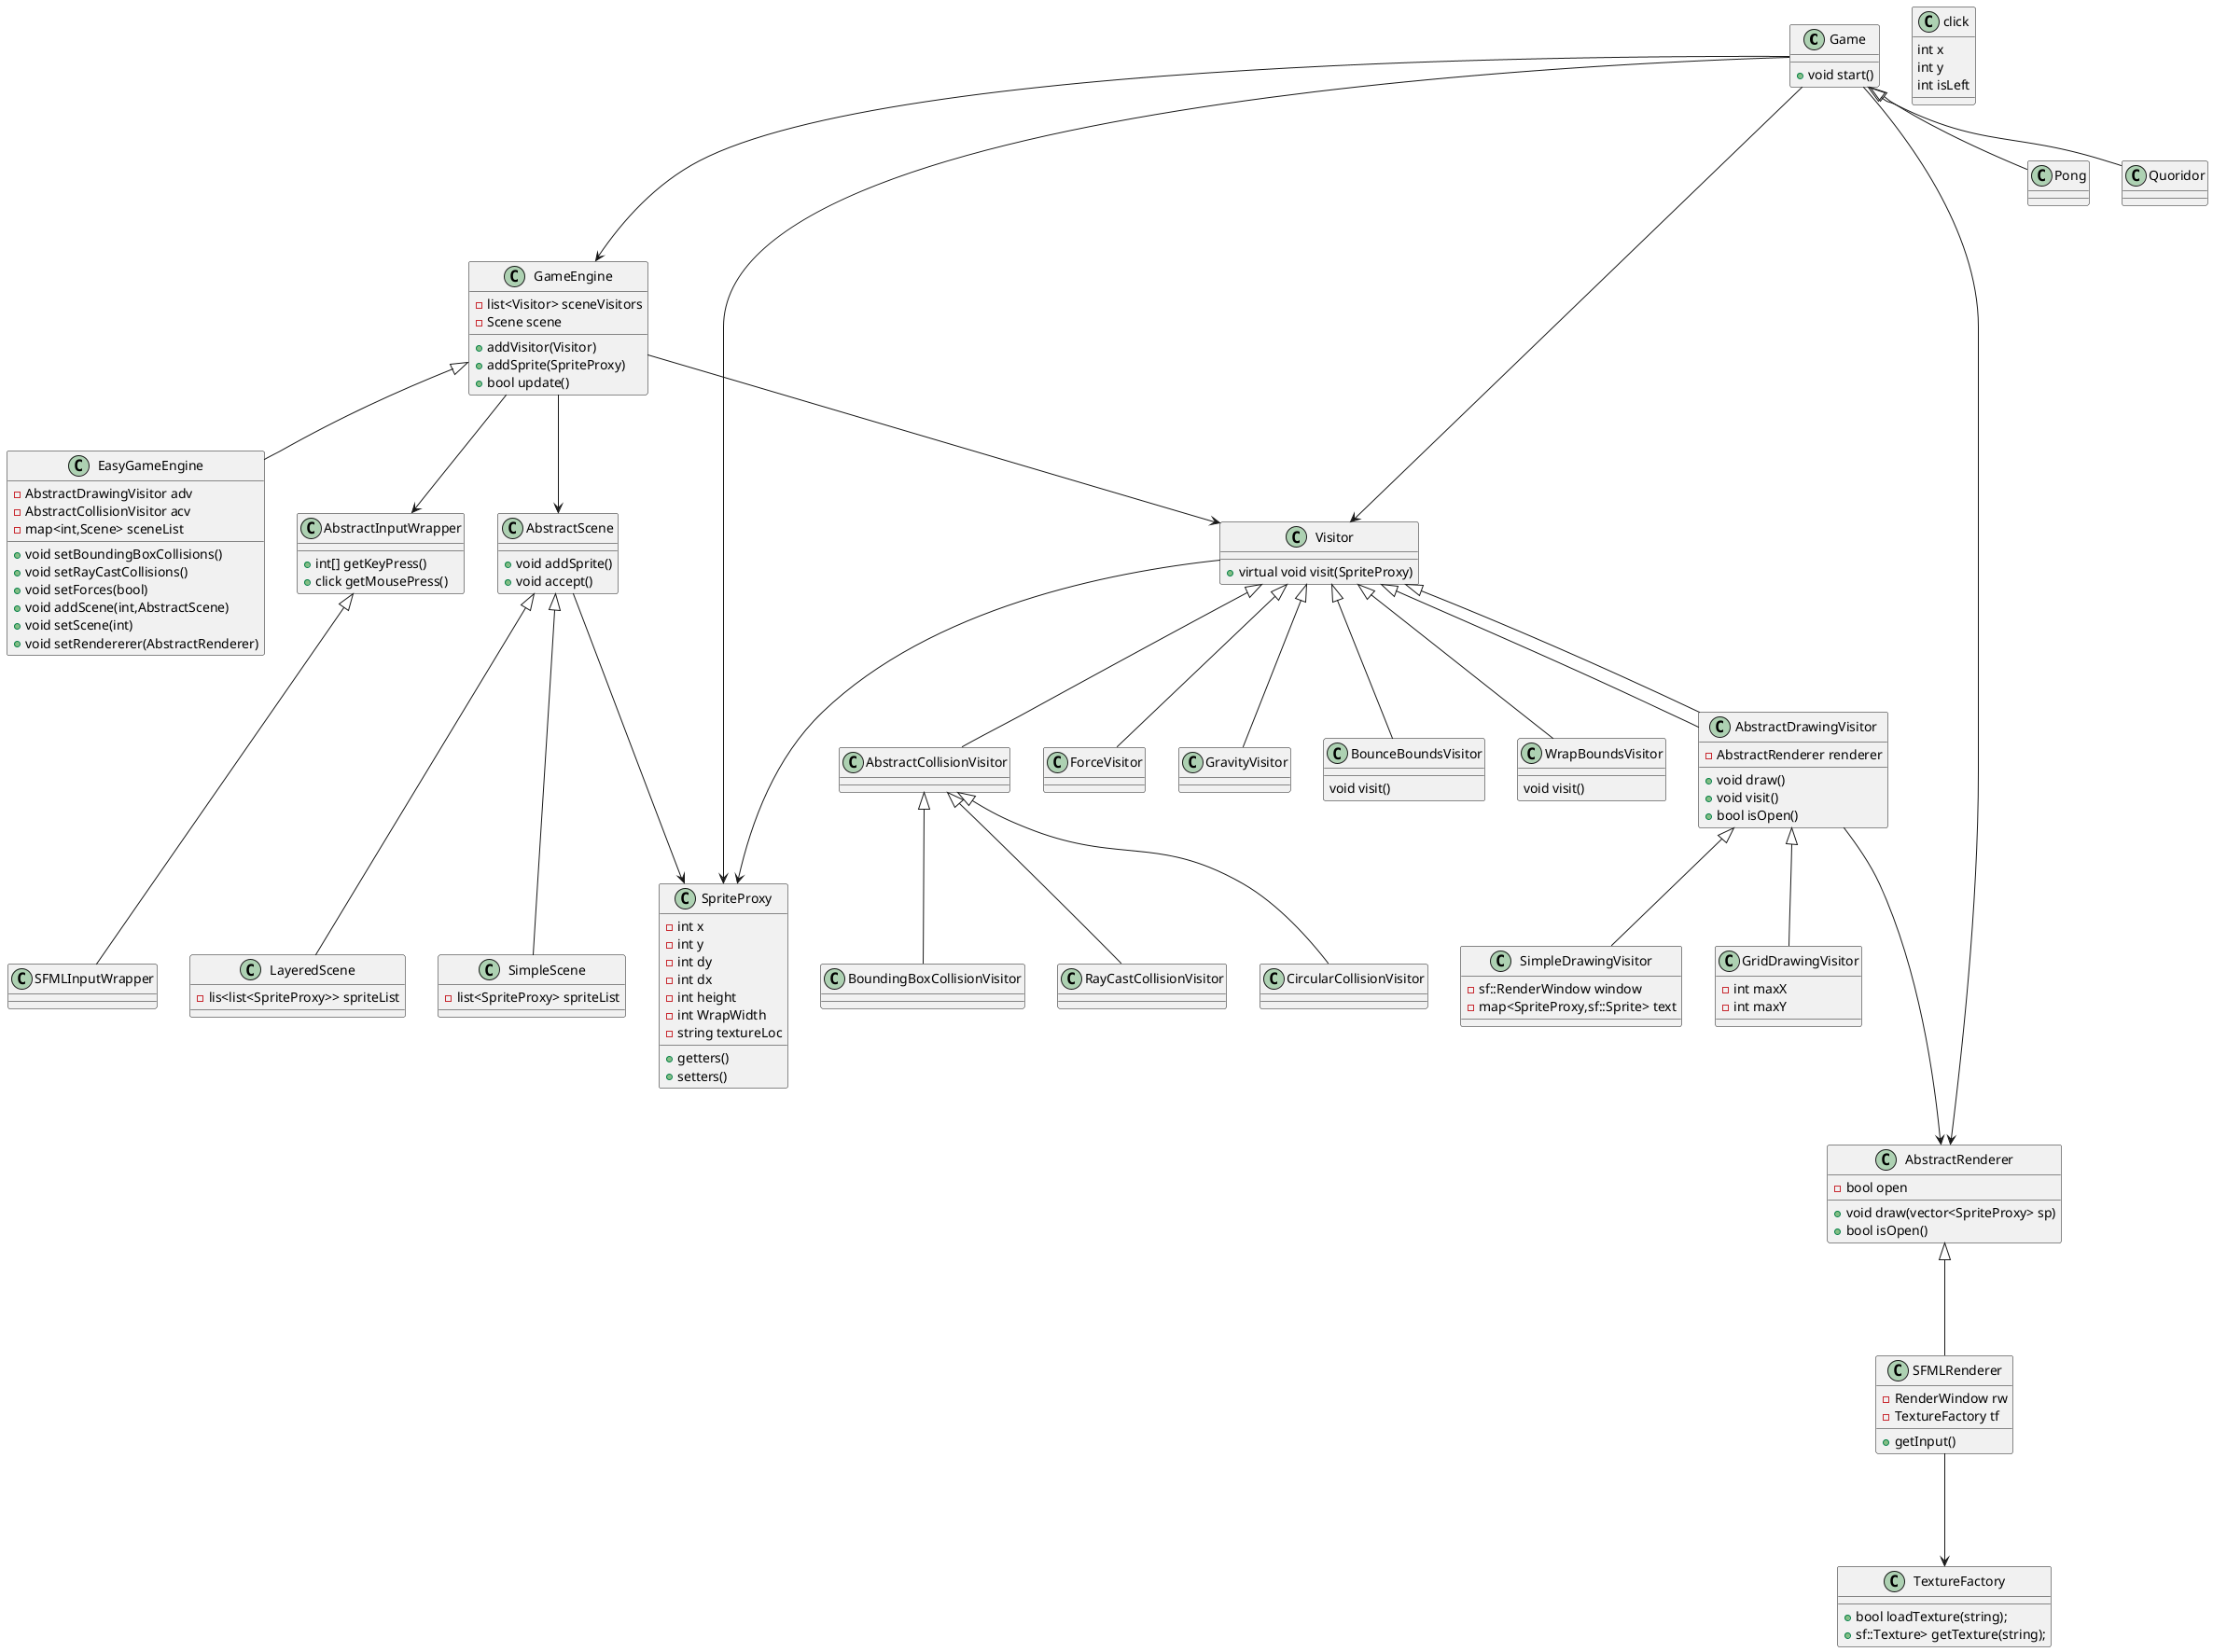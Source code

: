 @startuml FinalProject
class Game{
    +void start()
}
class EasyGameEngine{
    -AbstractDrawingVisitor adv
    -AbstractCollisionVisitor acv
    -map<int,Scene> sceneList
    +void setBoundingBoxCollisions()
    +void setRayCastCollisions()
    +void setForces(bool)
    +void addScene(int,AbstractScene)
    +void setScene(int)
    +void setRendererer(AbstractRenderer)
}
class GameEngine {
    -list<Visitor> sceneVisitors
    -Scene scene
    +addVisitor(Visitor)
    +addSprite(SpriteProxy)
    +bool update()
}
class click{
    int x
    int y
    int isLeft
}
class AbstractInputWrapper {
    +int[] getKeyPress()
    +click getMousePress()
}
class SFMLInputWrapper {
}
class AbstractScene{
    +void addSprite()
    +void accept()
}
class SimpleScene{
    -list<SpriteProxy> spriteList

}
class LayeredScene{
    -lis<list<SpriteProxy>> spriteList

}
class TextureFactory{
        +bool loadTexture(string);
        +sf::Texture> getTexture(string);
}
class SpriteProxy{
    -int x
    -int y
    -int dy
    -int dx
    -int height
    -int WrapWidth
    -string textureLoc
    +getters()
    +setters()
}
class Visitor{
    +virtual void visit(SpriteProxy)
}
class BounceBoundsVisitor{
    void visit()
}
class WrapBoundsVisitor{
    void visit()
}
class AbstractCollisionVisitor{

}
class BoundingBoxCollisionVisitor{
}
class RayCastCollisionVisitor{

}
class CircularCollisionVisitor{

}
class AbstractRenderer{
    -bool open
    +void draw(vector<SpriteProxy> sp)
    +bool isOpen()
}
class SFMLRenderer{
    -RenderWindow rw
    -TextureFactory tf
    +getInput()
}
class AbstractDrawingVisitor{
    -AbstractRenderer renderer
    +void draw()
    +void visit()
    +bool isOpen()
}

class SimpleDrawingVisitor{
    -sf::RenderWindow window
    -map<SpriteProxy,sf::Sprite> text
    }
class GridDrawingVisitor{
    -int maxX
    -int maxY
}
class ForceVisitor{
    }
class GravityVisitor{
    }
Game <|-- Pong
Game <|-- Quoridor
Game ---> GameEngine
Game ---> Visitor
Game ---> SpriteProxy
Game ---> AbstractRenderer
GameEngine <|-- EasyGameEngine
GameEngine --> Visitor
GameEngine --> AbstractScene
GameEngine --> AbstractInputWrapper
AbstractInputWrapper <|--- SFMLInputWrapper
AbstractScene <|--- LayeredScene
AbstractScene <|--- SimpleScene
AbstractScene ---> SpriteProxy
Visitor ---> SpriteProxy
Visitor <|-- ForceVisitor
Visitor <|-- GravityVisitor
Visitor <|-- BounceBoundsVisitor
Visitor <|-- WrapBoundsVisitor
Visitor <|-- AbstractDrawingVisitor
Visitor<|-- AbstractDrawingVisitor
Visitor <|-- AbstractCollisionVisitor
AbstractCollisionVisitor <|-- RayCastCollisionVisitor
AbstractCollisionVisitor <|-- BoundingBoxCollisionVisitor
AbstractCollisionVisitor <|-- CircularCollisionVisitor
AbstractDrawingVisitor <|-- SimpleDrawingVisitor
AbstractDrawingVisitor <|-- GridDrawingVisitor
AbstractDrawingVisitor ---> AbstractRenderer
AbstractRenderer <|--- SFMLRenderer
SFMLRenderer ---> TextureFactory
@enduml